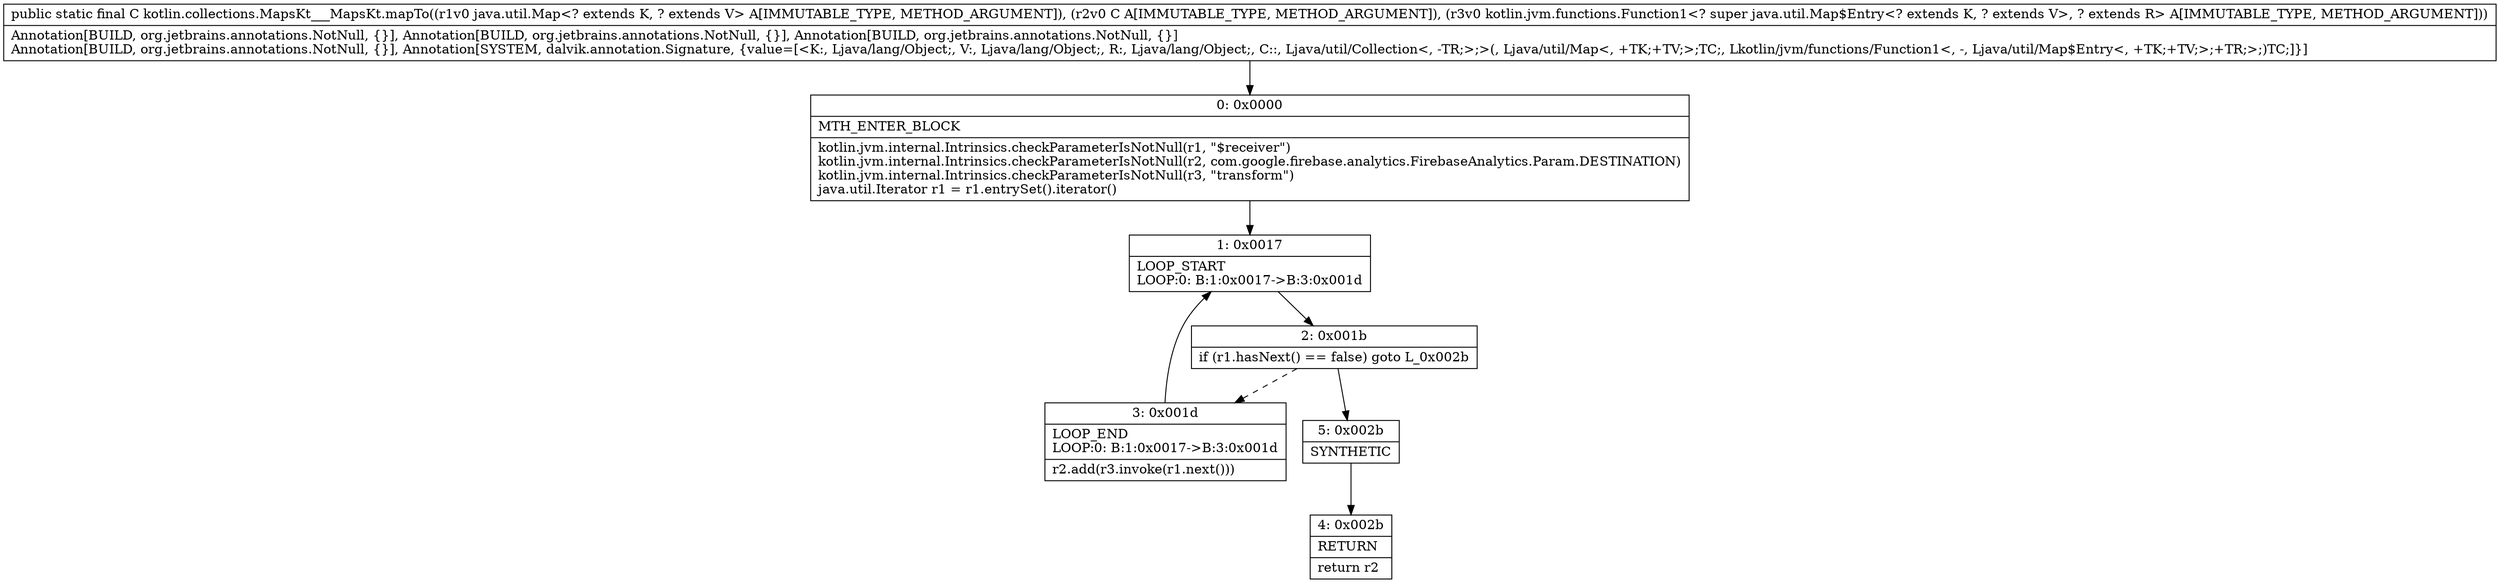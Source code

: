 digraph "CFG forkotlin.collections.MapsKt___MapsKt.mapTo(Ljava\/util\/Map;Ljava\/util\/Collection;Lkotlin\/jvm\/functions\/Function1;)Ljava\/util\/Collection;" {
Node_0 [shape=record,label="{0\:\ 0x0000|MTH_ENTER_BLOCK\l|kotlin.jvm.internal.Intrinsics.checkParameterIsNotNull(r1, \"$receiver\")\lkotlin.jvm.internal.Intrinsics.checkParameterIsNotNull(r2, com.google.firebase.analytics.FirebaseAnalytics.Param.DESTINATION)\lkotlin.jvm.internal.Intrinsics.checkParameterIsNotNull(r3, \"transform\")\ljava.util.Iterator r1 = r1.entrySet().iterator()\l}"];
Node_1 [shape=record,label="{1\:\ 0x0017|LOOP_START\lLOOP:0: B:1:0x0017\-\>B:3:0x001d\l}"];
Node_2 [shape=record,label="{2\:\ 0x001b|if (r1.hasNext() == false) goto L_0x002b\l}"];
Node_3 [shape=record,label="{3\:\ 0x001d|LOOP_END\lLOOP:0: B:1:0x0017\-\>B:3:0x001d\l|r2.add(r3.invoke(r1.next()))\l}"];
Node_4 [shape=record,label="{4\:\ 0x002b|RETURN\l|return r2\l}"];
Node_5 [shape=record,label="{5\:\ 0x002b|SYNTHETIC\l}"];
MethodNode[shape=record,label="{public static final C kotlin.collections.MapsKt___MapsKt.mapTo((r1v0 java.util.Map\<? extends K, ? extends V\> A[IMMUTABLE_TYPE, METHOD_ARGUMENT]), (r2v0 C A[IMMUTABLE_TYPE, METHOD_ARGUMENT]), (r3v0 kotlin.jvm.functions.Function1\<? super java.util.Map$Entry\<? extends K, ? extends V\>, ? extends R\> A[IMMUTABLE_TYPE, METHOD_ARGUMENT]))  | Annotation[BUILD, org.jetbrains.annotations.NotNull, \{\}], Annotation[BUILD, org.jetbrains.annotations.NotNull, \{\}], Annotation[BUILD, org.jetbrains.annotations.NotNull, \{\}]\lAnnotation[BUILD, org.jetbrains.annotations.NotNull, \{\}], Annotation[SYSTEM, dalvik.annotation.Signature, \{value=[\<K:, Ljava\/lang\/Object;, V:, Ljava\/lang\/Object;, R:, Ljava\/lang\/Object;, C::, Ljava\/util\/Collection\<, \-TR;\>;\>(, Ljava\/util\/Map\<, +TK;+TV;\>;TC;, Lkotlin\/jvm\/functions\/Function1\<, \-, Ljava\/util\/Map$Entry\<, +TK;+TV;\>;+TR;\>;)TC;]\}]\l}"];
MethodNode -> Node_0;
Node_0 -> Node_1;
Node_1 -> Node_2;
Node_2 -> Node_3[style=dashed];
Node_2 -> Node_5;
Node_3 -> Node_1;
Node_5 -> Node_4;
}

